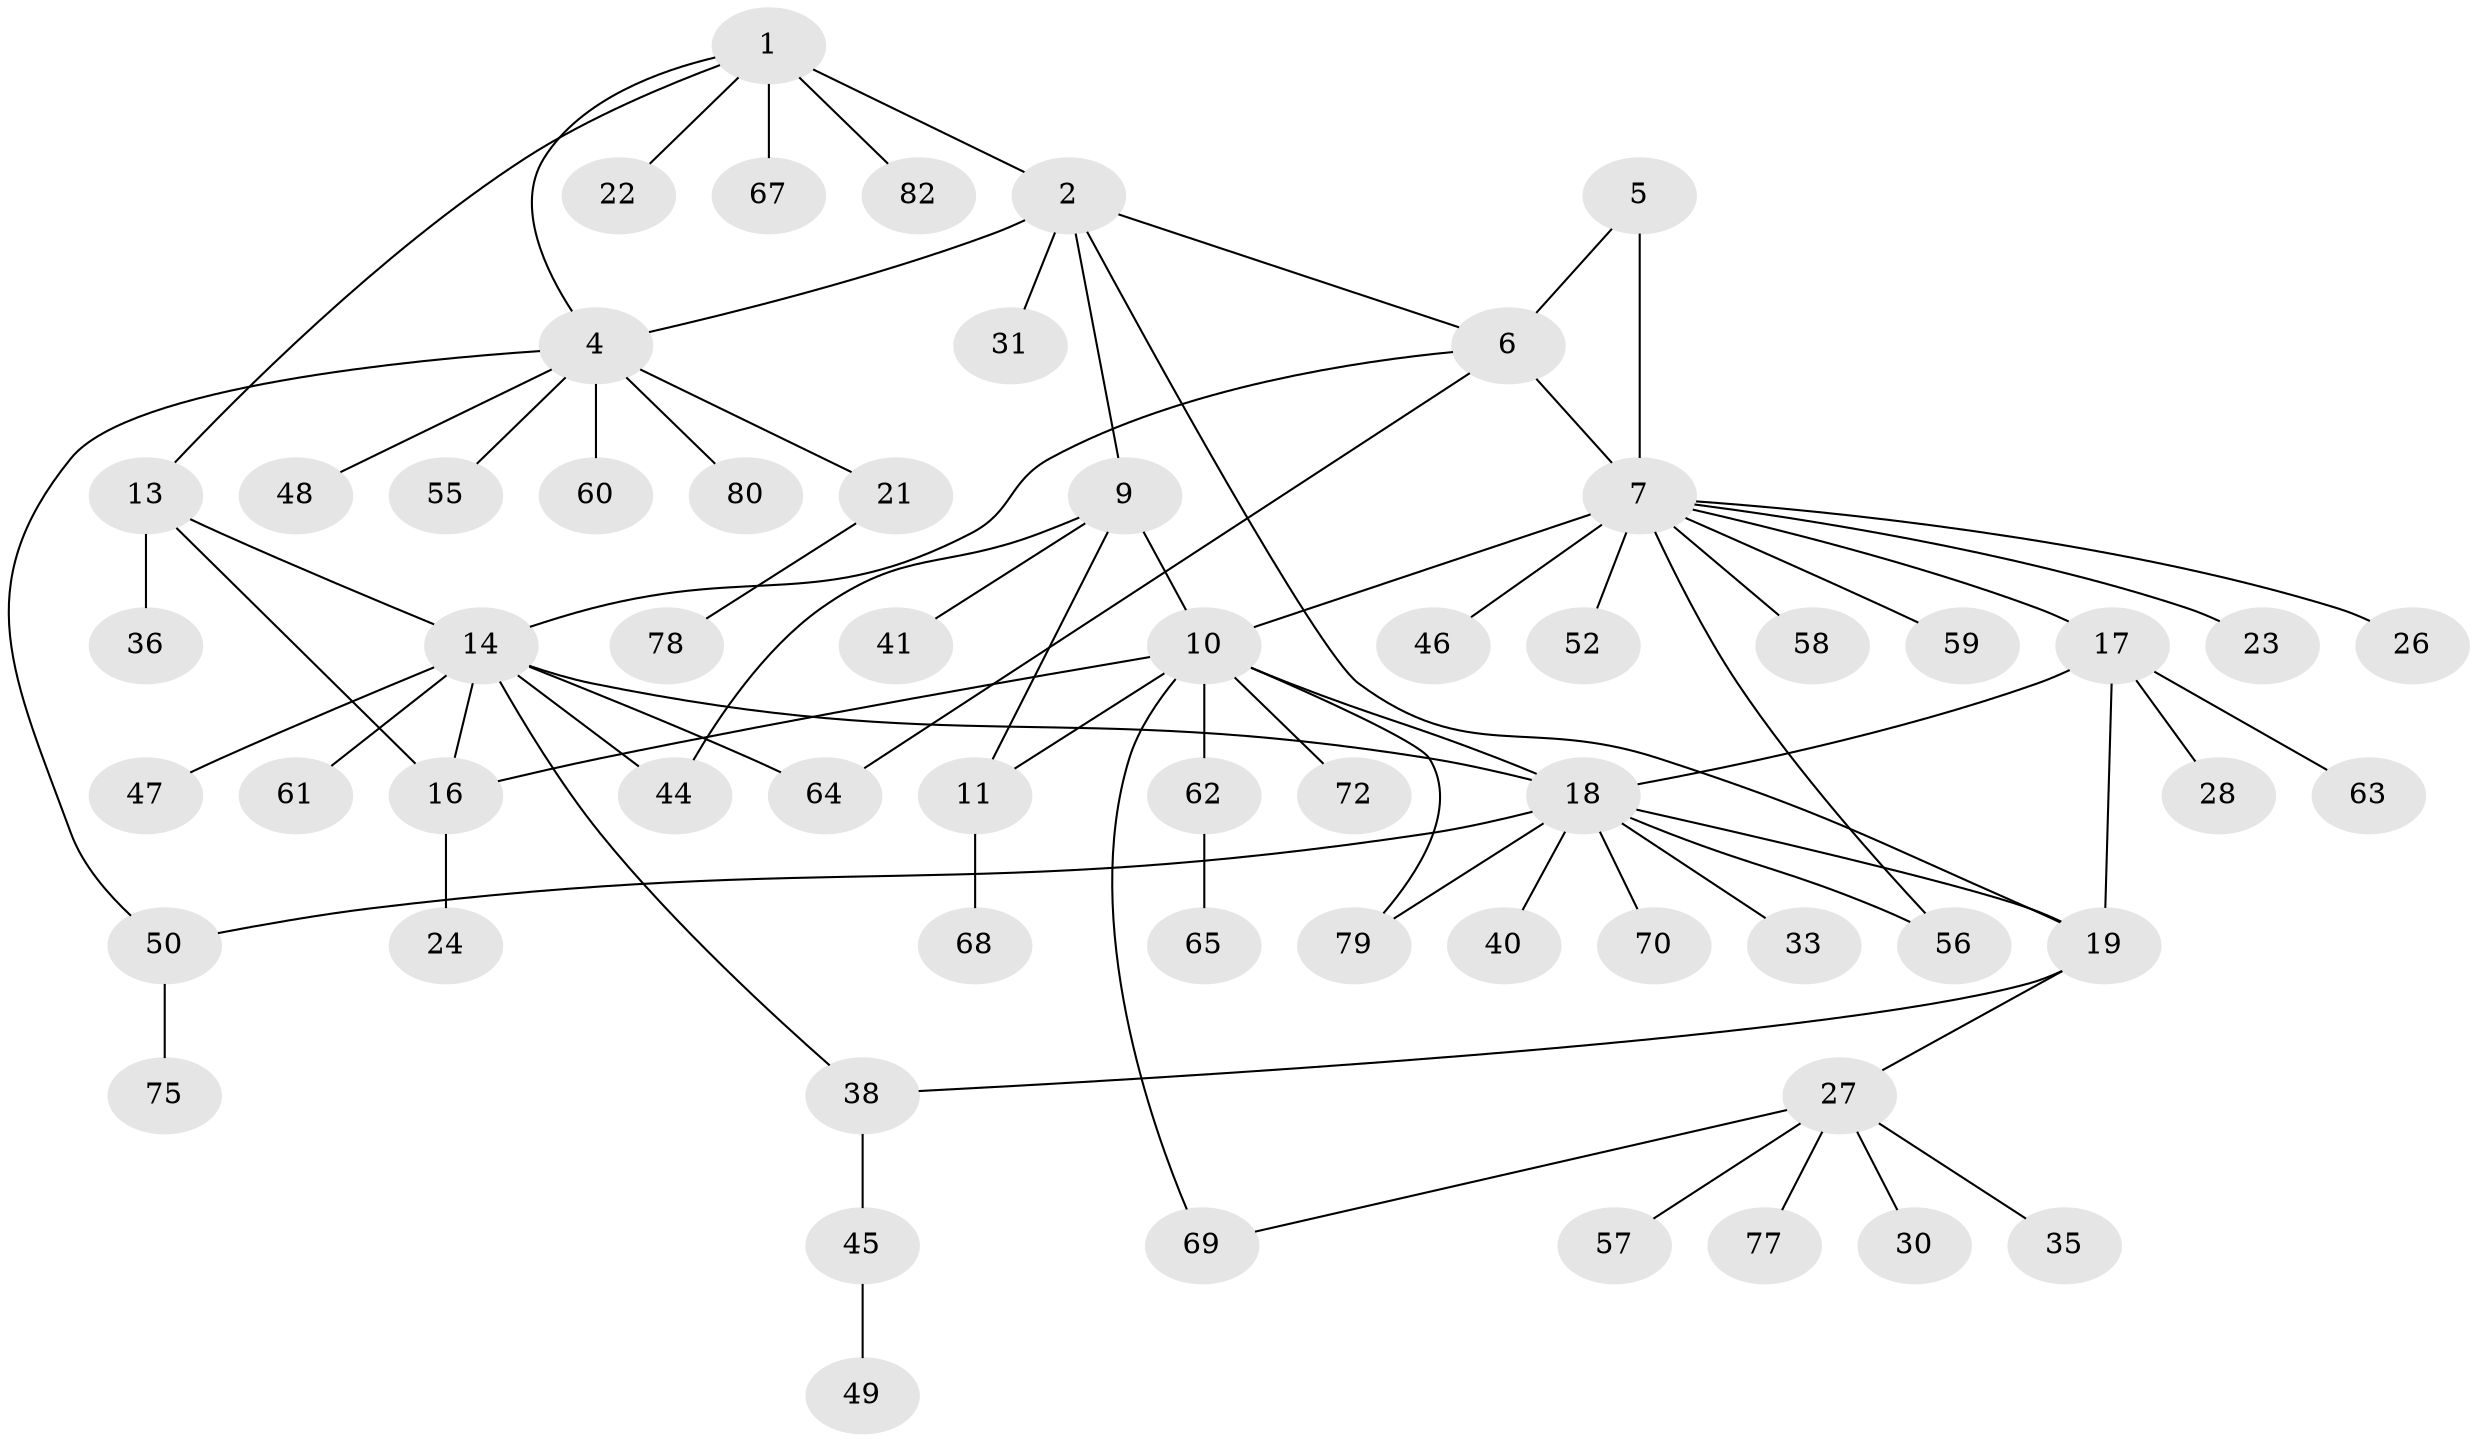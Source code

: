 // original degree distribution, {8: 0.04878048780487805, 3: 0.07317073170731707, 7: 0.04878048780487805, 10: 0.012195121951219513, 4: 0.036585365853658534, 6: 0.06097560975609756, 5: 0.036585365853658534, 11: 0.012195121951219513, 1: 0.5609756097560976, 2: 0.10975609756097561}
// Generated by graph-tools (version 1.1) at 2025/11/02/27/25 16:11:38]
// undirected, 60 vertices, 77 edges
graph export_dot {
graph [start="1"]
  node [color=gray90,style=filled];
  1 [super="+53"];
  2 [super="+3"];
  4 [super="+51"];
  5 [super="+76"];
  6;
  7 [super="+8"];
  9 [super="+66"];
  10 [super="+12"];
  11 [super="+34"];
  13 [super="+25"];
  14 [super="+15"];
  16 [super="+42"];
  17 [super="+20"];
  18 [super="+37"];
  19 [super="+39"];
  21 [super="+32"];
  22;
  23;
  24 [super="+54"];
  26;
  27 [super="+29"];
  28;
  30;
  31;
  33 [super="+43"];
  35;
  36;
  38 [super="+71"];
  40;
  41;
  44;
  45 [super="+74"];
  46;
  47;
  48;
  49;
  50 [super="+73"];
  52;
  55;
  56;
  57;
  58;
  59;
  60;
  61;
  62 [super="+81"];
  63;
  64;
  65;
  67;
  68;
  69;
  70;
  72;
  75;
  77;
  78;
  79;
  80;
  82;
  1 -- 2 [weight=2];
  1 -- 4;
  1 -- 13;
  1 -- 22;
  1 -- 67;
  1 -- 82;
  2 -- 4 [weight=2];
  2 -- 19;
  2 -- 6;
  2 -- 9;
  2 -- 31;
  4 -- 21;
  4 -- 48;
  4 -- 50;
  4 -- 55;
  4 -- 60;
  4 -- 80;
  5 -- 6;
  5 -- 7 [weight=2];
  6 -- 7 [weight=2];
  6 -- 64;
  6 -- 14;
  7 -- 46;
  7 -- 56;
  7 -- 59;
  7 -- 10;
  7 -- 26;
  7 -- 52;
  7 -- 23;
  7 -- 58;
  7 -- 17;
  9 -- 10 [weight=2];
  9 -- 11;
  9 -- 41;
  9 -- 44;
  10 -- 11 [weight=2];
  10 -- 62;
  10 -- 72;
  10 -- 69;
  10 -- 79;
  10 -- 16;
  10 -- 18;
  11 -- 68;
  13 -- 14 [weight=2];
  13 -- 16;
  13 -- 36;
  14 -- 16 [weight=2];
  14 -- 18 [weight=2];
  14 -- 44;
  14 -- 47;
  14 -- 64;
  14 -- 61;
  14 -- 38;
  16 -- 24;
  17 -- 18 [weight=2];
  17 -- 19 [weight=2];
  17 -- 28;
  17 -- 63;
  18 -- 19;
  18 -- 33;
  18 -- 40;
  18 -- 50;
  18 -- 56;
  18 -- 79;
  18 -- 70;
  19 -- 27;
  19 -- 38;
  21 -- 78;
  27 -- 30;
  27 -- 35;
  27 -- 69;
  27 -- 77;
  27 -- 57;
  38 -- 45;
  45 -- 49;
  50 -- 75;
  62 -- 65;
}
